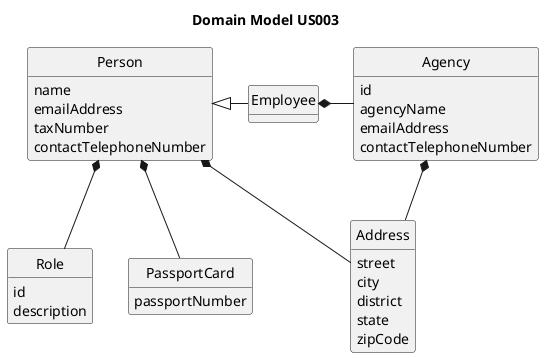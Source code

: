 @startuml
skinparam monochrome true
skinparam packageStyle rectangle
skinparam shadowing false

skinparam classAttributeIconSize 0

hide circle
hide methods

title Domain Model US003

class Role {
    id
    description
}

class Person {
     name
     emailAddress
     taxNumber
     contactTelephoneNumber
}

class Agency {
     id
     agencyName
     emailAddress
     contactTelephoneNumber
}

class Employee {

}

class Address {
     street
     city
     district
     state
     zipCode
}

class PassportCard {
    passportNumber
}


Person *-- Role
Person *-- PassportCard
Person *-- Address
Person <|- Employee
Employee *- Agency
Agency *-- Address
@enduml